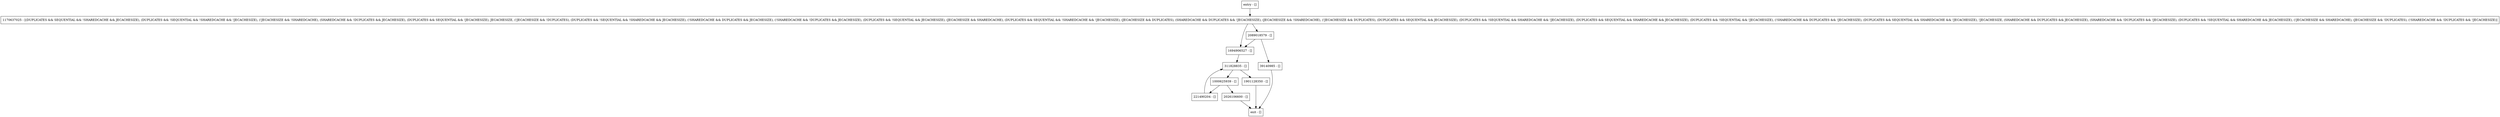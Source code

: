 digraph enqueueWrite {
node [shape=record];
entry [label="entry - []"];
exit [label="exit - []"];
2026106600 [label="2026106600 - []"];
1170637025 [label="1170637025 - [(DUPLICATES && SEQUENTIAL && !SHAREDCACHE && JECACHESIZE), (DUPLICATES && !SEQUENTIAL && !SHAREDCACHE && !JECACHESIZE), (!JECACHESIZE && !SHAREDCACHE), (SHAREDCACHE && !DUPLICATES && JECACHESIZE), (DUPLICATES && SEQUENTIAL && !JECACHESIZE), JECACHESIZE, (!JECACHESIZE && !DUPLICATES), (DUPLICATES && !SEQUENTIAL && !SHAREDCACHE && JECACHESIZE), (!SHAREDCACHE && DUPLICATES && JECACHESIZE), (!SHAREDCACHE && !DUPLICATES && JECACHESIZE), (DUPLICATES && !SEQUENTIAL && JECACHESIZE), (JECACHESIZE && SHAREDCACHE), (DUPLICATES && SEQUENTIAL && !SHAREDCACHE && !JECACHESIZE), (JECACHESIZE && DUPLICATES), (SHAREDCACHE && DUPLICATES && !JECACHESIZE), (JECACHESIZE && !SHAREDCACHE), (!JECACHESIZE && DUPLICATES), (DUPLICATES && SEQUENTIAL && JECACHESIZE), (DUPLICATES && !SEQUENTIAL && SHAREDCACHE && !JECACHESIZE), (DUPLICATES && SEQUENTIAL && SHAREDCACHE && JECACHESIZE), (DUPLICATES && !SEQUENTIAL && !JECACHESIZE), (!SHAREDCACHE && DUPLICATES && !JECACHESIZE), (DUPLICATES && SEQUENTIAL && SHAREDCACHE && !JECACHESIZE), !JECACHESIZE, (SHAREDCACHE && DUPLICATES && JECACHESIZE), (SHAREDCACHE && !DUPLICATES && !JECACHESIZE), (DUPLICATES && !SEQUENTIAL && SHAREDCACHE && JECACHESIZE), (!JECACHESIZE && SHAREDCACHE), (JECACHESIZE && !DUPLICATES), (!SHAREDCACHE && !DUPLICATES && !JECACHESIZE)]"];
1000625939 [label="1000625939 - []"];
221490204 [label="221490204 - []"];
2089018579 [label="2089018579 - []"];
311828835 [label="311828835 - []"];
1694906527 [label="1694906527 - []"];
1901128350 [label="1901128350 - []"];
39140985 [label="39140985 - []"];
entry;
exit;
entry -> 1170637025;
2026106600 -> exit;
1170637025 -> 2089018579;
1170637025 -> 1694906527;
1000625939 -> 2026106600;
1000625939 -> 221490204;
221490204 -> 311828835;
2089018579 -> 1694906527;
2089018579 -> 39140985;
311828835 -> 1000625939;
311828835 -> 1901128350;
1694906527 -> 311828835;
1901128350 -> exit;
39140985 -> exit;
}

